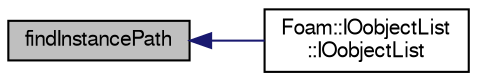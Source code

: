 digraph "findInstancePath"
{
  bgcolor="transparent";
  edge [fontname="FreeSans",fontsize="10",labelfontname="FreeSans",labelfontsize="10"];
  node [fontname="FreeSans",fontsize="10",shape=record];
  rankdir="LR";
  Node1 [label="findInstancePath",height=0.2,width=0.4,color="black", fillcolor="grey75", style="filled" fontcolor="black"];
  Node1 -> Node2 [dir="back",color="midnightblue",fontsize="10",style="solid",fontname="FreeSans"];
  Node2 [label="Foam::IOobjectList\l::IOobjectList",height=0.2,width=0.4,color="black",URL="$a01143.html#a9e5e36f54eecc37a77220eed1239524b",tooltip="Construct from objectRegistry and instance path. "];
}
